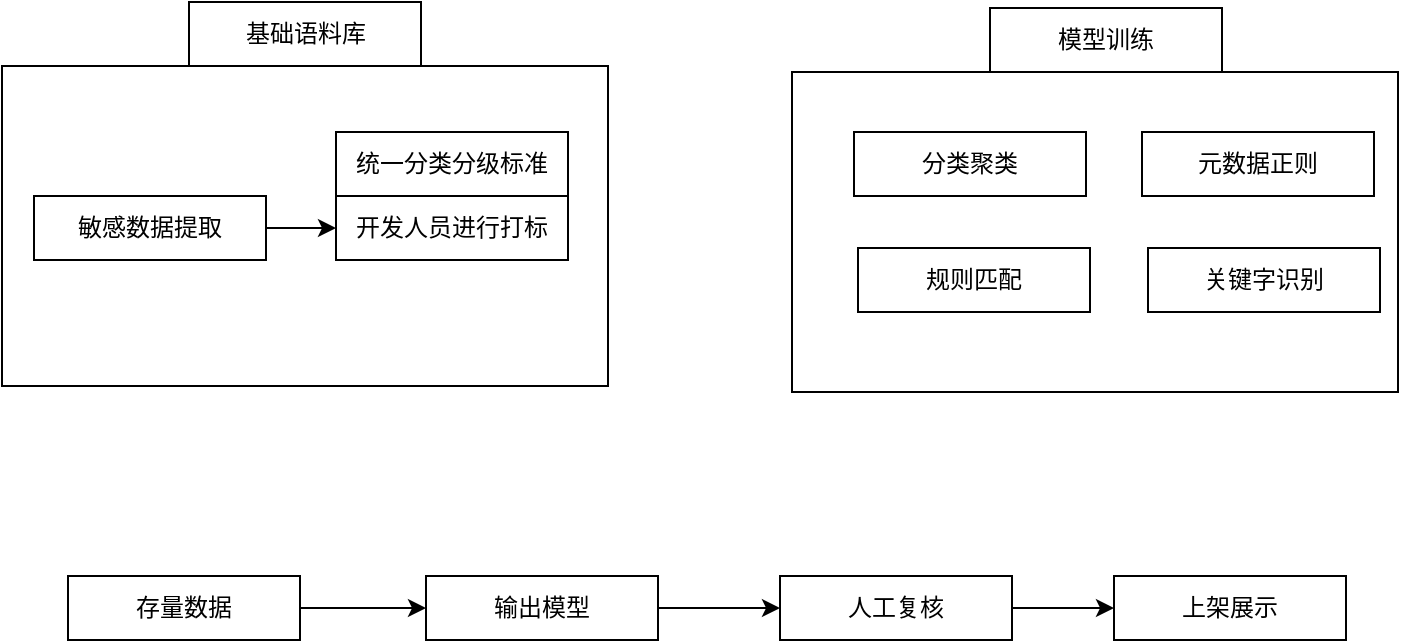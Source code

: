 <mxfile version="22.1.21" type="github">
  <diagram id="C5RBs43oDa-KdzZeNtuy" name="Page-1">
    <mxGraphModel dx="875" dy="448" grid="0" gridSize="10" guides="1" tooltips="1" connect="1" arrows="1" fold="1" page="1" pageScale="1" pageWidth="1227" pageHeight="1669" math="0" shadow="0">
      <root>
        <mxCell id="WIyWlLk6GJQsqaUBKTNV-0" />
        <mxCell id="WIyWlLk6GJQsqaUBKTNV-1" parent="WIyWlLk6GJQsqaUBKTNV-0" />
        <mxCell id="KbImMk8VCF1O9yzr9qIP-32" value="" style="rounded=0;whiteSpace=wrap;html=1;" vertex="1" parent="WIyWlLk6GJQsqaUBKTNV-1">
          <mxGeometry x="201" y="256" width="303" height="160" as="geometry" />
        </mxCell>
        <mxCell id="KbImMk8VCF1O9yzr9qIP-9" style="edgeStyle=orthogonalEdgeStyle;rounded=0;orthogonalLoop=1;jettySize=auto;html=1;" edge="1" parent="WIyWlLk6GJQsqaUBKTNV-1" source="KbImMk8VCF1O9yzr9qIP-4" target="KbImMk8VCF1O9yzr9qIP-7">
          <mxGeometry relative="1" as="geometry" />
        </mxCell>
        <mxCell id="KbImMk8VCF1O9yzr9qIP-4" value="敏感数据提取" style="rounded=0;whiteSpace=wrap;html=1;" vertex="1" parent="WIyWlLk6GJQsqaUBKTNV-1">
          <mxGeometry x="217" y="321" width="116" height="32" as="geometry" />
        </mxCell>
        <mxCell id="KbImMk8VCF1O9yzr9qIP-7" value="开发人员进行打标" style="rounded=0;whiteSpace=wrap;html=1;" vertex="1" parent="WIyWlLk6GJQsqaUBKTNV-1">
          <mxGeometry x="368" y="321" width="116" height="32" as="geometry" />
        </mxCell>
        <mxCell id="KbImMk8VCF1O9yzr9qIP-11" value="基础语料库" style="rounded=0;whiteSpace=wrap;html=1;" vertex="1" parent="WIyWlLk6GJQsqaUBKTNV-1">
          <mxGeometry x="294.5" y="224" width="116" height="32" as="geometry" />
        </mxCell>
        <mxCell id="KbImMk8VCF1O9yzr9qIP-13" value="模型训练" style="rounded=0;whiteSpace=wrap;html=1;" vertex="1" parent="WIyWlLk6GJQsqaUBKTNV-1">
          <mxGeometry x="695" y="227" width="116" height="32" as="geometry" />
        </mxCell>
        <mxCell id="KbImMk8VCF1O9yzr9qIP-27" style="edgeStyle=orthogonalEdgeStyle;rounded=0;orthogonalLoop=1;jettySize=auto;html=1;entryX=0;entryY=0.5;entryDx=0;entryDy=0;" edge="1" parent="WIyWlLk6GJQsqaUBKTNV-1" source="KbImMk8VCF1O9yzr9qIP-14" target="KbImMk8VCF1O9yzr9qIP-20">
          <mxGeometry relative="1" as="geometry">
            <mxPoint x="747" y="527" as="targetPoint" />
          </mxGeometry>
        </mxCell>
        <mxCell id="KbImMk8VCF1O9yzr9qIP-14" value="人工复核" style="rounded=0;whiteSpace=wrap;html=1;" vertex="1" parent="WIyWlLk6GJQsqaUBKTNV-1">
          <mxGeometry x="590" y="511" width="116" height="32" as="geometry" />
        </mxCell>
        <mxCell id="KbImMk8VCF1O9yzr9qIP-18" value="统一分类分级标准" style="rounded=0;whiteSpace=wrap;html=1;" vertex="1" parent="WIyWlLk6GJQsqaUBKTNV-1">
          <mxGeometry x="368" y="289" width="116" height="32" as="geometry" />
        </mxCell>
        <mxCell id="KbImMk8VCF1O9yzr9qIP-20" value="上架展示" style="rounded=0;whiteSpace=wrap;html=1;" vertex="1" parent="WIyWlLk6GJQsqaUBKTNV-1">
          <mxGeometry x="757" y="511" width="116" height="32" as="geometry" />
        </mxCell>
        <mxCell id="KbImMk8VCF1O9yzr9qIP-25" style="edgeStyle=orthogonalEdgeStyle;rounded=0;orthogonalLoop=1;jettySize=auto;html=1;entryX=0;entryY=0.5;entryDx=0;entryDy=0;" edge="1" parent="WIyWlLk6GJQsqaUBKTNV-1" source="KbImMk8VCF1O9yzr9qIP-22" target="KbImMk8VCF1O9yzr9qIP-14">
          <mxGeometry relative="1" as="geometry" />
        </mxCell>
        <mxCell id="KbImMk8VCF1O9yzr9qIP-22" value="输出模型" style="rounded=0;whiteSpace=wrap;html=1;" vertex="1" parent="WIyWlLk6GJQsqaUBKTNV-1">
          <mxGeometry x="413" y="511" width="116" height="32" as="geometry" />
        </mxCell>
        <mxCell id="KbImMk8VCF1O9yzr9qIP-31" style="edgeStyle=orthogonalEdgeStyle;rounded=0;orthogonalLoop=1;jettySize=auto;html=1;" edge="1" parent="WIyWlLk6GJQsqaUBKTNV-1" source="KbImMk8VCF1O9yzr9qIP-28" target="KbImMk8VCF1O9yzr9qIP-22">
          <mxGeometry relative="1" as="geometry" />
        </mxCell>
        <mxCell id="KbImMk8VCF1O9yzr9qIP-28" value="存量数据" style="rounded=0;whiteSpace=wrap;html=1;" vertex="1" parent="WIyWlLk6GJQsqaUBKTNV-1">
          <mxGeometry x="234" y="511" width="116" height="32" as="geometry" />
        </mxCell>
        <mxCell id="KbImMk8VCF1O9yzr9qIP-33" value="" style="rounded=0;whiteSpace=wrap;html=1;" vertex="1" parent="WIyWlLk6GJQsqaUBKTNV-1">
          <mxGeometry x="596" y="259" width="303" height="160" as="geometry" />
        </mxCell>
        <mxCell id="KbImMk8VCF1O9yzr9qIP-34" value="分类聚类" style="rounded=0;whiteSpace=wrap;html=1;" vertex="1" parent="WIyWlLk6GJQsqaUBKTNV-1">
          <mxGeometry x="627" y="289" width="116" height="32" as="geometry" />
        </mxCell>
        <mxCell id="KbImMk8VCF1O9yzr9qIP-35" value="关键字识别" style="rounded=0;whiteSpace=wrap;html=1;" vertex="1" parent="WIyWlLk6GJQsqaUBKTNV-1">
          <mxGeometry x="774" y="347" width="116" height="32" as="geometry" />
        </mxCell>
        <mxCell id="KbImMk8VCF1O9yzr9qIP-36" value="规则匹配" style="rounded=0;whiteSpace=wrap;html=1;" vertex="1" parent="WIyWlLk6GJQsqaUBKTNV-1">
          <mxGeometry x="629" y="347" width="116" height="32" as="geometry" />
        </mxCell>
        <mxCell id="KbImMk8VCF1O9yzr9qIP-37" value="元数据正则" style="rounded=0;whiteSpace=wrap;html=1;" vertex="1" parent="WIyWlLk6GJQsqaUBKTNV-1">
          <mxGeometry x="771" y="289" width="116" height="32" as="geometry" />
        </mxCell>
      </root>
    </mxGraphModel>
  </diagram>
</mxfile>
